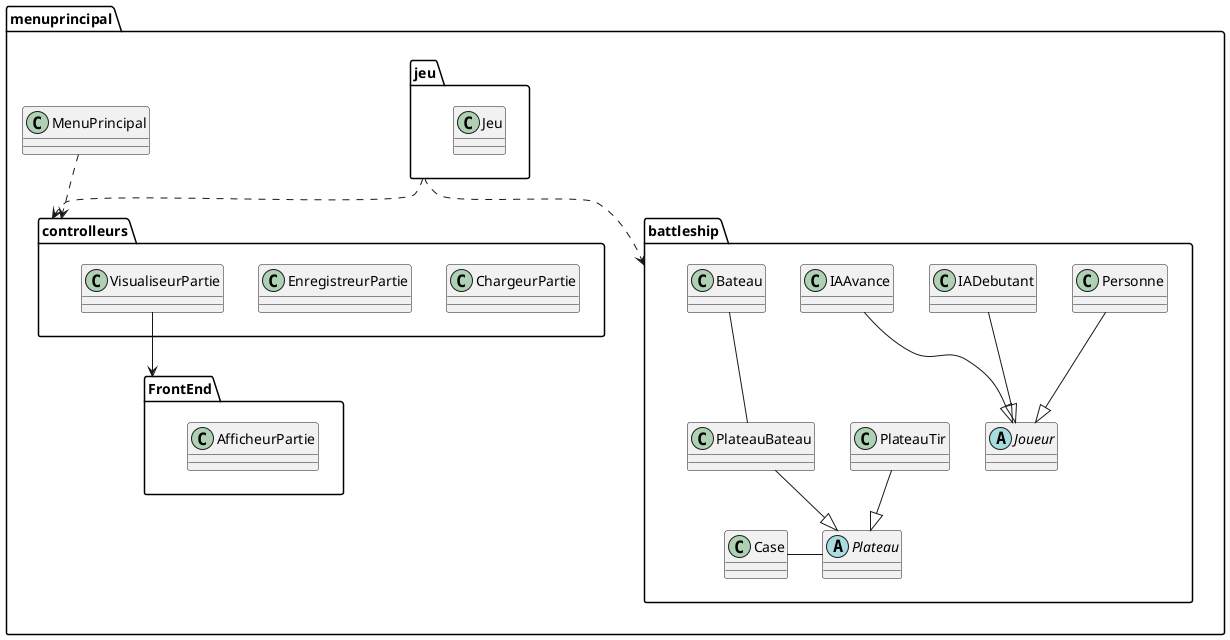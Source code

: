 @startuml

package menuprincipal {
class MenuPrincipal

package jeu {
class Jeu
}

package battleship {
abstract Joueur
class Personne
class IADebutant
class IAAvance
abstract Plateau
class PlateauTir
class PlateauBateau
class Bateau

Personne --|> Joueur
IAAvance --|> Joueur
IADebutant --|> Joueur

PlateauTir --|> Plateau
PlateauBateau --|> Plateau

Case - Plateau
Bateau -- PlateauBateau

}

package controlleurs {

class ChargeurPartie
class EnregistreurPartie
class VisualiseurPartie
}

package FrontEnd {
class AfficheurPartie
}

VisualiseurPartie --> FrontEnd
jeu ..> controlleurs
jeu ..> battleship
MenuPrincipal ..> controlleurs

@enduml